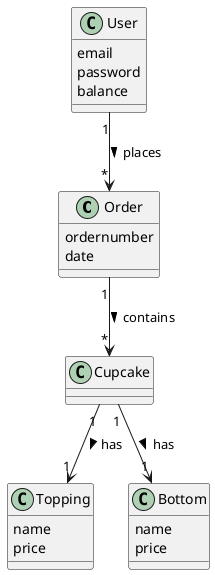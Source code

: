 @startuml
Class Order {
   ordernumber
   date
}

class User {
   email
   password
   balance
}

class Cupcake {
}

class Topping {
    name
    price
}

class Bottom {
   name
   price
}

User "1" --> "*" Order : places >
Order "1" --> "*" Cupcake : contains >
Cupcake "1" --> "1" Topping : has >
Cupcake "1" --> "1" Bottom : has >
@enduml
